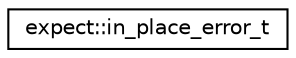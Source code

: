 digraph "Graphical Class Hierarchy"
{
  edge [fontname="Helvetica",fontsize="10",labelfontname="Helvetica",labelfontsize="10"];
  node [fontname="Helvetica",fontsize="10",shape=record];
  rankdir="LR";
  Node0 [label="expect::in_place_error_t",height=0.2,width=0.4,color="black", fillcolor="white", style="filled",URL="$dd/dd6/structexpect_1_1in__place__error__t.html",tooltip="A structure for representing in-place construction of an error type. "];
}
